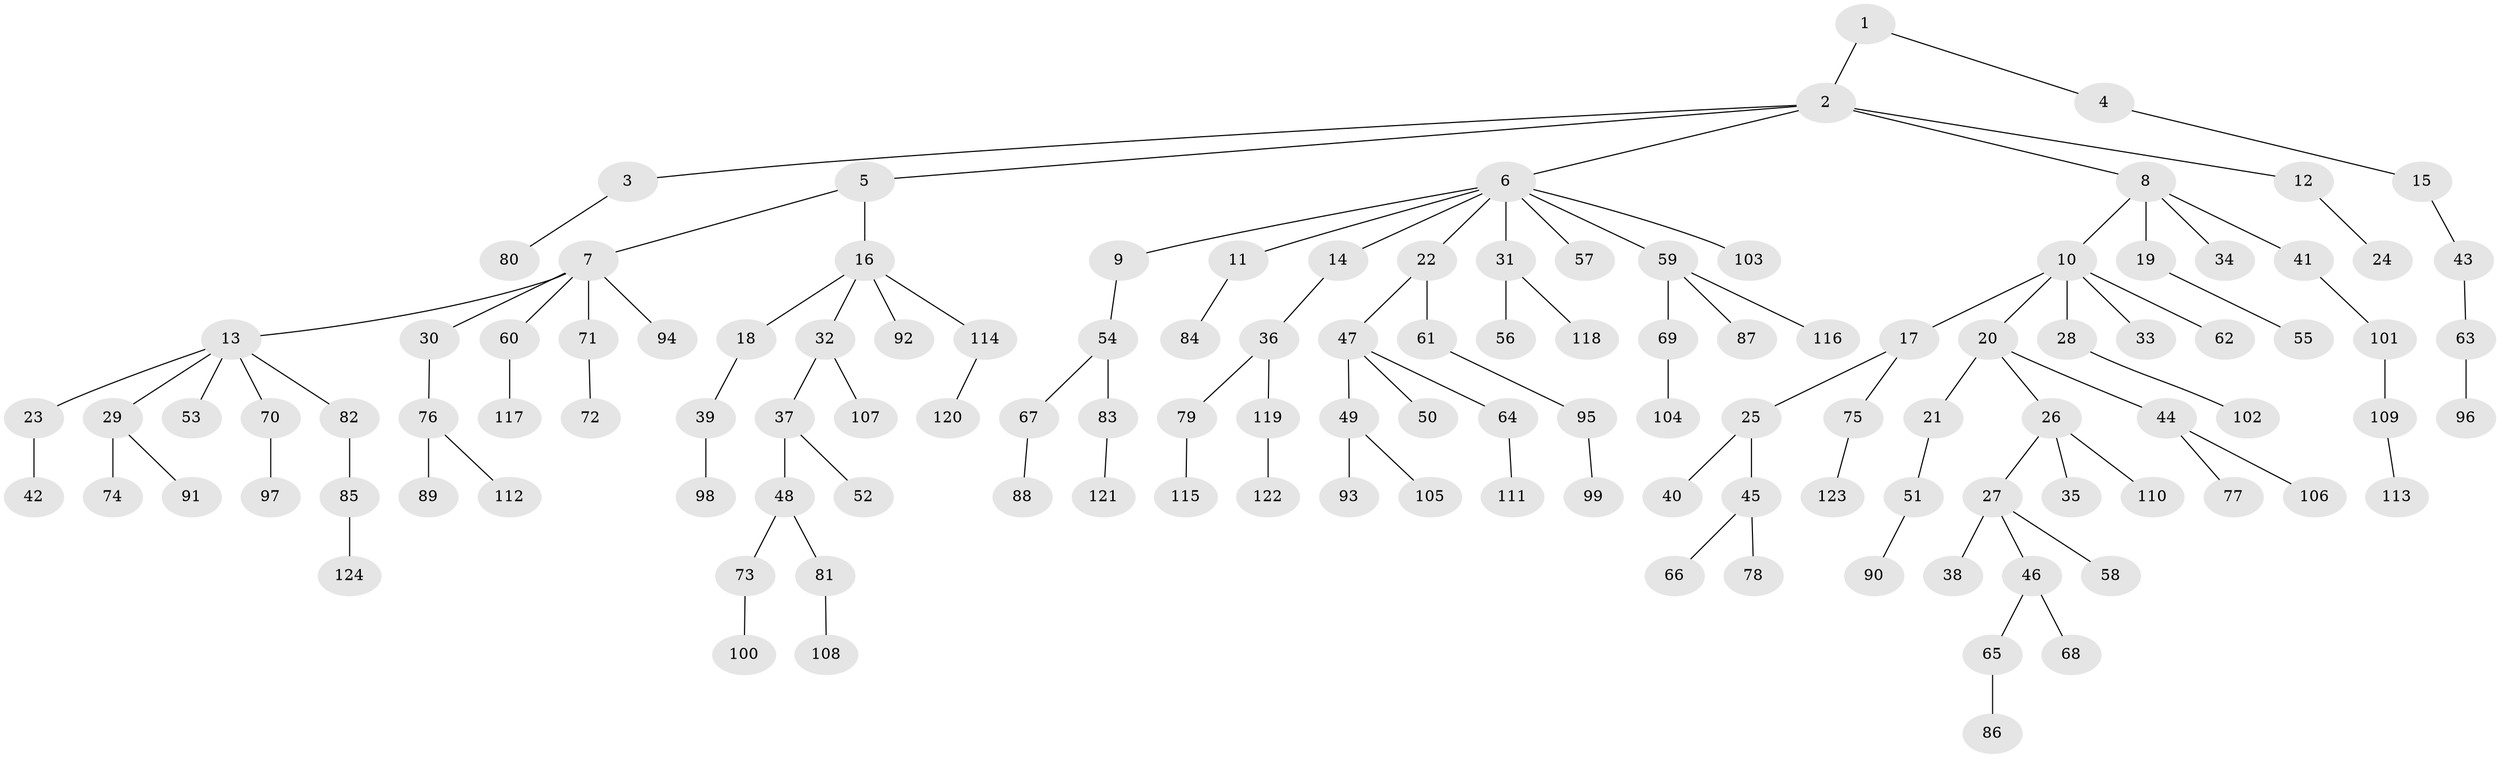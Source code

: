 // Generated by graph-tools (version 1.1) at 2025/15/03/09/25 04:15:25]
// undirected, 124 vertices, 123 edges
graph export_dot {
graph [start="1"]
  node [color=gray90,style=filled];
  1;
  2;
  3;
  4;
  5;
  6;
  7;
  8;
  9;
  10;
  11;
  12;
  13;
  14;
  15;
  16;
  17;
  18;
  19;
  20;
  21;
  22;
  23;
  24;
  25;
  26;
  27;
  28;
  29;
  30;
  31;
  32;
  33;
  34;
  35;
  36;
  37;
  38;
  39;
  40;
  41;
  42;
  43;
  44;
  45;
  46;
  47;
  48;
  49;
  50;
  51;
  52;
  53;
  54;
  55;
  56;
  57;
  58;
  59;
  60;
  61;
  62;
  63;
  64;
  65;
  66;
  67;
  68;
  69;
  70;
  71;
  72;
  73;
  74;
  75;
  76;
  77;
  78;
  79;
  80;
  81;
  82;
  83;
  84;
  85;
  86;
  87;
  88;
  89;
  90;
  91;
  92;
  93;
  94;
  95;
  96;
  97;
  98;
  99;
  100;
  101;
  102;
  103;
  104;
  105;
  106;
  107;
  108;
  109;
  110;
  111;
  112;
  113;
  114;
  115;
  116;
  117;
  118;
  119;
  120;
  121;
  122;
  123;
  124;
  1 -- 2;
  1 -- 4;
  2 -- 3;
  2 -- 5;
  2 -- 6;
  2 -- 8;
  2 -- 12;
  3 -- 80;
  4 -- 15;
  5 -- 7;
  5 -- 16;
  6 -- 9;
  6 -- 11;
  6 -- 14;
  6 -- 22;
  6 -- 31;
  6 -- 57;
  6 -- 59;
  6 -- 103;
  7 -- 13;
  7 -- 30;
  7 -- 60;
  7 -- 71;
  7 -- 94;
  8 -- 10;
  8 -- 19;
  8 -- 34;
  8 -- 41;
  9 -- 54;
  10 -- 17;
  10 -- 20;
  10 -- 28;
  10 -- 33;
  10 -- 62;
  11 -- 84;
  12 -- 24;
  13 -- 23;
  13 -- 29;
  13 -- 53;
  13 -- 70;
  13 -- 82;
  14 -- 36;
  15 -- 43;
  16 -- 18;
  16 -- 32;
  16 -- 92;
  16 -- 114;
  17 -- 25;
  17 -- 75;
  18 -- 39;
  19 -- 55;
  20 -- 21;
  20 -- 26;
  20 -- 44;
  21 -- 51;
  22 -- 47;
  22 -- 61;
  23 -- 42;
  25 -- 40;
  25 -- 45;
  26 -- 27;
  26 -- 35;
  26 -- 110;
  27 -- 38;
  27 -- 46;
  27 -- 58;
  28 -- 102;
  29 -- 74;
  29 -- 91;
  30 -- 76;
  31 -- 56;
  31 -- 118;
  32 -- 37;
  32 -- 107;
  36 -- 79;
  36 -- 119;
  37 -- 48;
  37 -- 52;
  39 -- 98;
  41 -- 101;
  43 -- 63;
  44 -- 77;
  44 -- 106;
  45 -- 66;
  45 -- 78;
  46 -- 65;
  46 -- 68;
  47 -- 49;
  47 -- 50;
  47 -- 64;
  48 -- 73;
  48 -- 81;
  49 -- 93;
  49 -- 105;
  51 -- 90;
  54 -- 67;
  54 -- 83;
  59 -- 69;
  59 -- 87;
  59 -- 116;
  60 -- 117;
  61 -- 95;
  63 -- 96;
  64 -- 111;
  65 -- 86;
  67 -- 88;
  69 -- 104;
  70 -- 97;
  71 -- 72;
  73 -- 100;
  75 -- 123;
  76 -- 89;
  76 -- 112;
  79 -- 115;
  81 -- 108;
  82 -- 85;
  83 -- 121;
  85 -- 124;
  95 -- 99;
  101 -- 109;
  109 -- 113;
  114 -- 120;
  119 -- 122;
}
